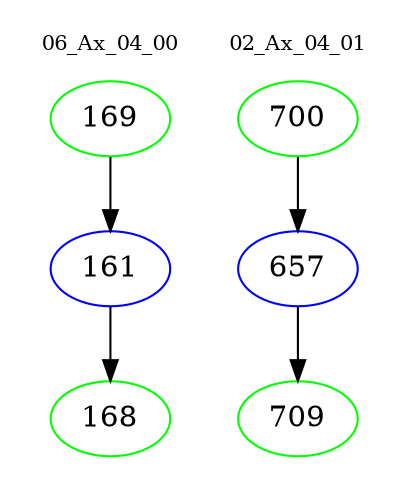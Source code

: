 digraph{
subgraph cluster_0 {
color = white
label = "06_Ax_04_00";
fontsize=10;
T0_169 [label="169", color="green"]
T0_169 -> T0_161 [color="black"]
T0_161 [label="161", color="blue"]
T0_161 -> T0_168 [color="black"]
T0_168 [label="168", color="green"]
}
subgraph cluster_1 {
color = white
label = "02_Ax_04_01";
fontsize=10;
T1_700 [label="700", color="green"]
T1_700 -> T1_657 [color="black"]
T1_657 [label="657", color="blue"]
T1_657 -> T1_709 [color="black"]
T1_709 [label="709", color="green"]
}
}
